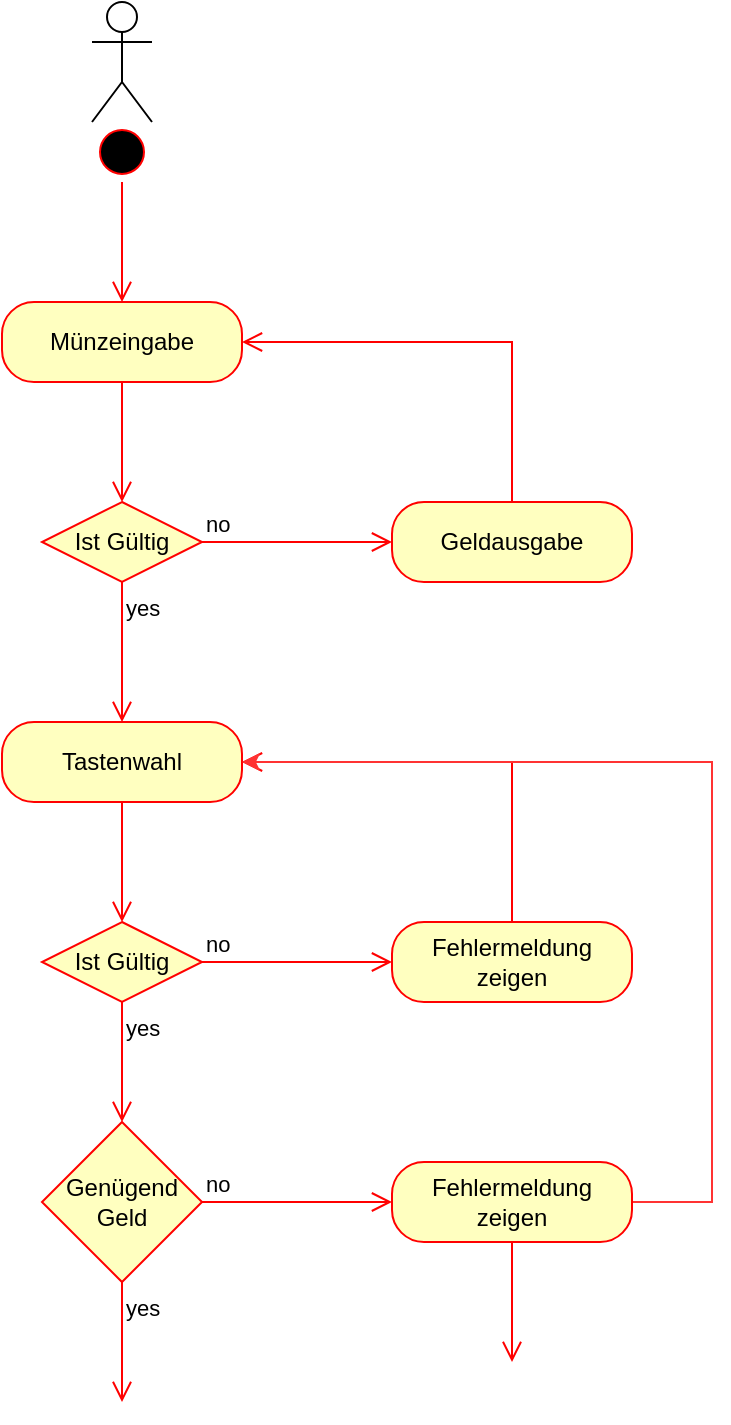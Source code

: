 <mxfile version="21.1.6" type="github">
  <diagram id="C5RBs43oDa-KdzZeNtuy" name="Page-1">
    <mxGraphModel dx="461" dy="546" grid="1" gridSize="10" guides="1" tooltips="1" connect="1" arrows="1" fold="1" page="1" pageScale="1" pageWidth="827" pageHeight="1169" math="0" shadow="0">
      <root>
        <mxCell id="WIyWlLk6GJQsqaUBKTNV-0" />
        <mxCell id="WIyWlLk6GJQsqaUBKTNV-1" parent="WIyWlLk6GJQsqaUBKTNV-0" />
        <mxCell id="HVfWvHNxlyUM4U1txKe5-14" value="" style="ellipse;html=1;shape=startState;fillColor=#000000;strokeColor=#ff0000;" vertex="1" parent="WIyWlLk6GJQsqaUBKTNV-1">
          <mxGeometry x="130" y="120" width="30" height="30" as="geometry" />
        </mxCell>
        <mxCell id="HVfWvHNxlyUM4U1txKe5-15" value="" style="edgeStyle=orthogonalEdgeStyle;html=1;verticalAlign=bottom;endArrow=open;endSize=8;strokeColor=#ff0000;rounded=0;" edge="1" source="HVfWvHNxlyUM4U1txKe5-14" parent="WIyWlLk6GJQsqaUBKTNV-1">
          <mxGeometry relative="1" as="geometry">
            <mxPoint x="145" y="210" as="targetPoint" />
          </mxGeometry>
        </mxCell>
        <mxCell id="HVfWvHNxlyUM4U1txKe5-16" value="" style="shape=umlActor;verticalLabelPosition=bottom;verticalAlign=top;html=1;outlineConnect=0;" vertex="1" parent="WIyWlLk6GJQsqaUBKTNV-1">
          <mxGeometry x="130" y="60" width="30" height="60" as="geometry" />
        </mxCell>
        <mxCell id="HVfWvHNxlyUM4U1txKe5-17" value="Münzeingabe" style="rounded=1;whiteSpace=wrap;html=1;arcSize=40;fontColor=#000000;fillColor=#ffffc0;strokeColor=#ff0000;" vertex="1" parent="WIyWlLk6GJQsqaUBKTNV-1">
          <mxGeometry x="85" y="210" width="120" height="40" as="geometry" />
        </mxCell>
        <mxCell id="HVfWvHNxlyUM4U1txKe5-18" value="" style="edgeStyle=orthogonalEdgeStyle;html=1;verticalAlign=bottom;endArrow=open;endSize=8;strokeColor=#ff0000;rounded=0;" edge="1" source="HVfWvHNxlyUM4U1txKe5-17" parent="WIyWlLk6GJQsqaUBKTNV-1">
          <mxGeometry relative="1" as="geometry">
            <mxPoint x="145" y="310" as="targetPoint" />
          </mxGeometry>
        </mxCell>
        <mxCell id="HVfWvHNxlyUM4U1txKe5-19" value="Ist Gültig" style="rhombus;whiteSpace=wrap;html=1;fontColor=#000000;fillColor=#ffffc0;strokeColor=#ff0000;" vertex="1" parent="WIyWlLk6GJQsqaUBKTNV-1">
          <mxGeometry x="105" y="310" width="80" height="40" as="geometry" />
        </mxCell>
        <mxCell id="HVfWvHNxlyUM4U1txKe5-20" value="no" style="edgeStyle=orthogonalEdgeStyle;html=1;align=left;verticalAlign=bottom;endArrow=open;endSize=8;strokeColor=#ff0000;rounded=0;" edge="1" source="HVfWvHNxlyUM4U1txKe5-19" parent="WIyWlLk6GJQsqaUBKTNV-1">
          <mxGeometry x="-1" relative="1" as="geometry">
            <mxPoint x="280" y="330" as="targetPoint" />
          </mxGeometry>
        </mxCell>
        <mxCell id="HVfWvHNxlyUM4U1txKe5-21" value="yes" style="edgeStyle=orthogonalEdgeStyle;html=1;align=left;verticalAlign=top;endArrow=open;endSize=8;strokeColor=#ff0000;rounded=0;" edge="1" source="HVfWvHNxlyUM4U1txKe5-19" parent="WIyWlLk6GJQsqaUBKTNV-1">
          <mxGeometry x="-1" relative="1" as="geometry">
            <mxPoint x="145" y="420" as="targetPoint" />
            <Array as="points">
              <mxPoint x="145" y="410" />
            </Array>
          </mxGeometry>
        </mxCell>
        <mxCell id="HVfWvHNxlyUM4U1txKe5-22" value="Geldausgabe" style="rounded=1;whiteSpace=wrap;html=1;arcSize=40;fontColor=#000000;fillColor=#ffffc0;strokeColor=#ff0000;" vertex="1" parent="WIyWlLk6GJQsqaUBKTNV-1">
          <mxGeometry x="280" y="310" width="120" height="40" as="geometry" />
        </mxCell>
        <mxCell id="HVfWvHNxlyUM4U1txKe5-23" value="" style="edgeStyle=orthogonalEdgeStyle;html=1;verticalAlign=bottom;endArrow=open;endSize=8;strokeColor=#ff0000;rounded=0;exitX=0.5;exitY=0;exitDx=0;exitDy=0;entryX=1;entryY=0.5;entryDx=0;entryDy=0;" edge="1" source="HVfWvHNxlyUM4U1txKe5-22" parent="WIyWlLk6GJQsqaUBKTNV-1" target="HVfWvHNxlyUM4U1txKe5-17">
          <mxGeometry relative="1" as="geometry">
            <mxPoint x="470" y="330" as="targetPoint" />
          </mxGeometry>
        </mxCell>
        <mxCell id="HVfWvHNxlyUM4U1txKe5-25" value="Tastenwahl" style="rounded=1;whiteSpace=wrap;html=1;arcSize=40;fontColor=#000000;fillColor=#ffffc0;strokeColor=#ff0000;" vertex="1" parent="WIyWlLk6GJQsqaUBKTNV-1">
          <mxGeometry x="85" y="420" width="120" height="40" as="geometry" />
        </mxCell>
        <mxCell id="HVfWvHNxlyUM4U1txKe5-26" value="" style="edgeStyle=orthogonalEdgeStyle;html=1;verticalAlign=bottom;endArrow=open;endSize=8;strokeColor=#ff0000;rounded=0;" edge="1" source="HVfWvHNxlyUM4U1txKe5-25" parent="WIyWlLk6GJQsqaUBKTNV-1">
          <mxGeometry relative="1" as="geometry">
            <mxPoint x="145" y="520" as="targetPoint" />
          </mxGeometry>
        </mxCell>
        <mxCell id="HVfWvHNxlyUM4U1txKe5-27" value="Ist Gültig" style="rhombus;whiteSpace=wrap;html=1;fontColor=#000000;fillColor=#ffffc0;strokeColor=#ff0000;" vertex="1" parent="WIyWlLk6GJQsqaUBKTNV-1">
          <mxGeometry x="105" y="520" width="80" height="40" as="geometry" />
        </mxCell>
        <mxCell id="HVfWvHNxlyUM4U1txKe5-28" value="no" style="edgeStyle=orthogonalEdgeStyle;html=1;align=left;verticalAlign=bottom;endArrow=open;endSize=8;strokeColor=#ff0000;rounded=0;entryX=0;entryY=0.5;entryDx=0;entryDy=0;" edge="1" source="HVfWvHNxlyUM4U1txKe5-27" parent="WIyWlLk6GJQsqaUBKTNV-1" target="HVfWvHNxlyUM4U1txKe5-30">
          <mxGeometry x="-1" relative="1" as="geometry">
            <mxPoint x="285" y="540" as="targetPoint" />
          </mxGeometry>
        </mxCell>
        <mxCell id="HVfWvHNxlyUM4U1txKe5-29" value="yes" style="edgeStyle=orthogonalEdgeStyle;html=1;align=left;verticalAlign=top;endArrow=open;endSize=8;strokeColor=#ff0000;rounded=0;" edge="1" source="HVfWvHNxlyUM4U1txKe5-27" parent="WIyWlLk6GJQsqaUBKTNV-1">
          <mxGeometry x="-1" relative="1" as="geometry">
            <mxPoint x="145" y="620" as="targetPoint" />
          </mxGeometry>
        </mxCell>
        <mxCell id="HVfWvHNxlyUM4U1txKe5-30" value="Fehlermeldung zeigen" style="rounded=1;whiteSpace=wrap;html=1;arcSize=40;fontColor=#000000;fillColor=#ffffc0;strokeColor=#ff0000;" vertex="1" parent="WIyWlLk6GJQsqaUBKTNV-1">
          <mxGeometry x="280" y="520" width="120" height="40" as="geometry" />
        </mxCell>
        <mxCell id="HVfWvHNxlyUM4U1txKe5-31" value="" style="edgeStyle=orthogonalEdgeStyle;html=1;verticalAlign=bottom;endArrow=open;endSize=8;strokeColor=#ff0000;rounded=0;exitX=0.5;exitY=0;exitDx=0;exitDy=0;entryX=1;entryY=0.5;entryDx=0;entryDy=0;" edge="1" source="HVfWvHNxlyUM4U1txKe5-30" parent="WIyWlLk6GJQsqaUBKTNV-1" target="HVfWvHNxlyUM4U1txKe5-25">
          <mxGeometry relative="1" as="geometry">
            <mxPoint x="340" y="620" as="targetPoint" />
            <Array as="points" />
          </mxGeometry>
        </mxCell>
        <mxCell id="HVfWvHNxlyUM4U1txKe5-34" value="Genügend Geld" style="rhombus;whiteSpace=wrap;html=1;fontColor=#000000;fillColor=#ffffc0;strokeColor=#ff0000;" vertex="1" parent="WIyWlLk6GJQsqaUBKTNV-1">
          <mxGeometry x="105" y="620" width="80" height="80" as="geometry" />
        </mxCell>
        <mxCell id="HVfWvHNxlyUM4U1txKe5-35" value="no" style="edgeStyle=orthogonalEdgeStyle;html=1;align=left;verticalAlign=bottom;endArrow=open;endSize=8;strokeColor=#ff0000;rounded=0;" edge="1" source="HVfWvHNxlyUM4U1txKe5-34" parent="WIyWlLk6GJQsqaUBKTNV-1">
          <mxGeometry x="-1" relative="1" as="geometry">
            <mxPoint x="280" y="660" as="targetPoint" />
          </mxGeometry>
        </mxCell>
        <mxCell id="HVfWvHNxlyUM4U1txKe5-36" value="yes" style="edgeStyle=orthogonalEdgeStyle;html=1;align=left;verticalAlign=top;endArrow=open;endSize=8;strokeColor=#ff0000;rounded=0;" edge="1" source="HVfWvHNxlyUM4U1txKe5-34" parent="WIyWlLk6GJQsqaUBKTNV-1">
          <mxGeometry x="-1" relative="1" as="geometry">
            <mxPoint x="145" y="760" as="targetPoint" />
          </mxGeometry>
        </mxCell>
        <mxCell id="HVfWvHNxlyUM4U1txKe5-39" style="edgeStyle=orthogonalEdgeStyle;rounded=0;orthogonalLoop=1;jettySize=auto;html=1;entryX=1;entryY=0.5;entryDx=0;entryDy=0;strokeColor=#FF3333;" edge="1" parent="WIyWlLk6GJQsqaUBKTNV-1" source="HVfWvHNxlyUM4U1txKe5-37" target="HVfWvHNxlyUM4U1txKe5-25">
          <mxGeometry relative="1" as="geometry">
            <mxPoint x="420.0" y="660" as="targetPoint" />
            <Array as="points">
              <mxPoint x="440" y="660" />
              <mxPoint x="440" y="440" />
            </Array>
          </mxGeometry>
        </mxCell>
        <mxCell id="HVfWvHNxlyUM4U1txKe5-37" value="Fehlermeldung zeigen" style="rounded=1;whiteSpace=wrap;html=1;arcSize=40;fontColor=#000000;fillColor=#ffffc0;strokeColor=#ff0000;" vertex="1" parent="WIyWlLk6GJQsqaUBKTNV-1">
          <mxGeometry x="280" y="640" width="120" height="40" as="geometry" />
        </mxCell>
        <mxCell id="HVfWvHNxlyUM4U1txKe5-38" value="" style="edgeStyle=orthogonalEdgeStyle;html=1;verticalAlign=bottom;endArrow=open;endSize=8;strokeColor=#ff0000;rounded=0;" edge="1" source="HVfWvHNxlyUM4U1txKe5-37" parent="WIyWlLk6GJQsqaUBKTNV-1">
          <mxGeometry relative="1" as="geometry">
            <mxPoint x="340" y="740" as="targetPoint" />
          </mxGeometry>
        </mxCell>
      </root>
    </mxGraphModel>
  </diagram>
</mxfile>
